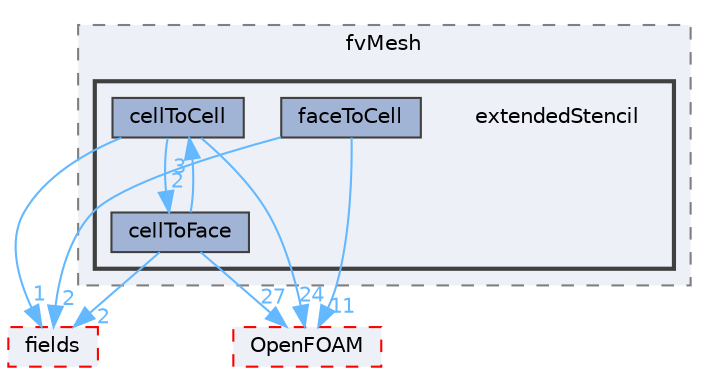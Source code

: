 digraph "src/finiteVolume/fvMesh/extendedStencil"
{
 // LATEX_PDF_SIZE
  bgcolor="transparent";
  edge [fontname=Helvetica,fontsize=10,labelfontname=Helvetica,labelfontsize=10];
  node [fontname=Helvetica,fontsize=10,shape=box,height=0.2,width=0.4];
  compound=true
  subgraph clusterdir_c382fa095c9c33d8673c0dd60aaef275 {
    graph [ bgcolor="#edf0f7", pencolor="grey50", label="fvMesh", fontname=Helvetica,fontsize=10 style="filled,dashed", URL="dir_c382fa095c9c33d8673c0dd60aaef275.html",tooltip=""]
  subgraph clusterdir_f54ce79c9902d97f8b0f7c9d890967db {
    graph [ bgcolor="#edf0f7", pencolor="grey25", label="", fontname=Helvetica,fontsize=10 style="filled,bold", URL="dir_f54ce79c9902d97f8b0f7c9d890967db.html",tooltip=""]
    dir_f54ce79c9902d97f8b0f7c9d890967db [shape=plaintext, label="extendedStencil"];
  dir_29a0ec52e1bec07b305a38b682ef8704 [label="cellToCell", fillcolor="#a2b4d6", color="grey25", style="filled", URL="dir_29a0ec52e1bec07b305a38b682ef8704.html",tooltip=""];
  dir_6b2cdcecd74bbe32713af3749edcc072 [label="cellToFace", fillcolor="#a2b4d6", color="grey25", style="filled", URL="dir_6b2cdcecd74bbe32713af3749edcc072.html",tooltip=""];
  dir_7c12a81ee82d3aaa033ce73b51dae3b7 [label="faceToCell", fillcolor="#a2b4d6", color="grey25", style="filled", URL="dir_7c12a81ee82d3aaa033ce73b51dae3b7.html",tooltip=""];
  }
  }
  dir_25ab4a83a983f7bb7a38b7f63bb141b7 [label="fields", fillcolor="#edf0f7", color="red", style="filled,dashed", URL="dir_25ab4a83a983f7bb7a38b7f63bb141b7.html",tooltip=""];
  dir_c5473ff19b20e6ec4dfe5c310b3778a8 [label="OpenFOAM", fillcolor="#edf0f7", color="red", style="filled,dashed", URL="dir_c5473ff19b20e6ec4dfe5c310b3778a8.html",tooltip=""];
  dir_29a0ec52e1bec07b305a38b682ef8704->dir_25ab4a83a983f7bb7a38b7f63bb141b7 [headlabel="1", labeldistance=1.5 headhref="dir_000444_001332.html" href="dir_000444_001332.html" color="steelblue1" fontcolor="steelblue1"];
  dir_29a0ec52e1bec07b305a38b682ef8704->dir_6b2cdcecd74bbe32713af3749edcc072 [headlabel="2", labeldistance=1.5 headhref="dir_000444_000446.html" href="dir_000444_000446.html" color="steelblue1" fontcolor="steelblue1"];
  dir_29a0ec52e1bec07b305a38b682ef8704->dir_c5473ff19b20e6ec4dfe5c310b3778a8 [headlabel="24", labeldistance=1.5 headhref="dir_000444_002695.html" href="dir_000444_002695.html" color="steelblue1" fontcolor="steelblue1"];
  dir_6b2cdcecd74bbe32713af3749edcc072->dir_25ab4a83a983f7bb7a38b7f63bb141b7 [headlabel="2", labeldistance=1.5 headhref="dir_000446_001332.html" href="dir_000446_001332.html" color="steelblue1" fontcolor="steelblue1"];
  dir_6b2cdcecd74bbe32713af3749edcc072->dir_c5473ff19b20e6ec4dfe5c310b3778a8 [headlabel="27", labeldistance=1.5 headhref="dir_000446_002695.html" href="dir_000446_002695.html" color="steelblue1" fontcolor="steelblue1"];
  dir_6b2cdcecd74bbe32713af3749edcc072->dir_29a0ec52e1bec07b305a38b682ef8704 [headlabel="3", labeldistance=1.5 headhref="dir_000446_000444.html" href="dir_000446_000444.html" color="steelblue1" fontcolor="steelblue1"];
  dir_7c12a81ee82d3aaa033ce73b51dae3b7->dir_25ab4a83a983f7bb7a38b7f63bb141b7 [headlabel="2", labeldistance=1.5 headhref="dir_001269_001332.html" href="dir_001269_001332.html" color="steelblue1" fontcolor="steelblue1"];
  dir_7c12a81ee82d3aaa033ce73b51dae3b7->dir_c5473ff19b20e6ec4dfe5c310b3778a8 [headlabel="11", labeldistance=1.5 headhref="dir_001269_002695.html" href="dir_001269_002695.html" color="steelblue1" fontcolor="steelblue1"];
}
